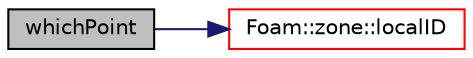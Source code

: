 digraph "whichPoint"
{
  bgcolor="transparent";
  edge [fontname="Helvetica",fontsize="10",labelfontname="Helvetica",labelfontsize="10"];
  node [fontname="Helvetica",fontsize="10",shape=record];
  rankdir="LR";
  Node652 [label="whichPoint",height=0.2,width=0.4,color="black", fillcolor="grey75", style="filled", fontcolor="black"];
  Node652 -> Node653 [color="midnightblue",fontsize="10",style="solid",fontname="Helvetica"];
  Node653 [label="Foam::zone::localID",height=0.2,width=0.4,color="red",URL="$a28673.html#a75106762f7d022fd6c520282b74fbac9",tooltip="Map storing the local index for every global index. Used to find. "];
}
